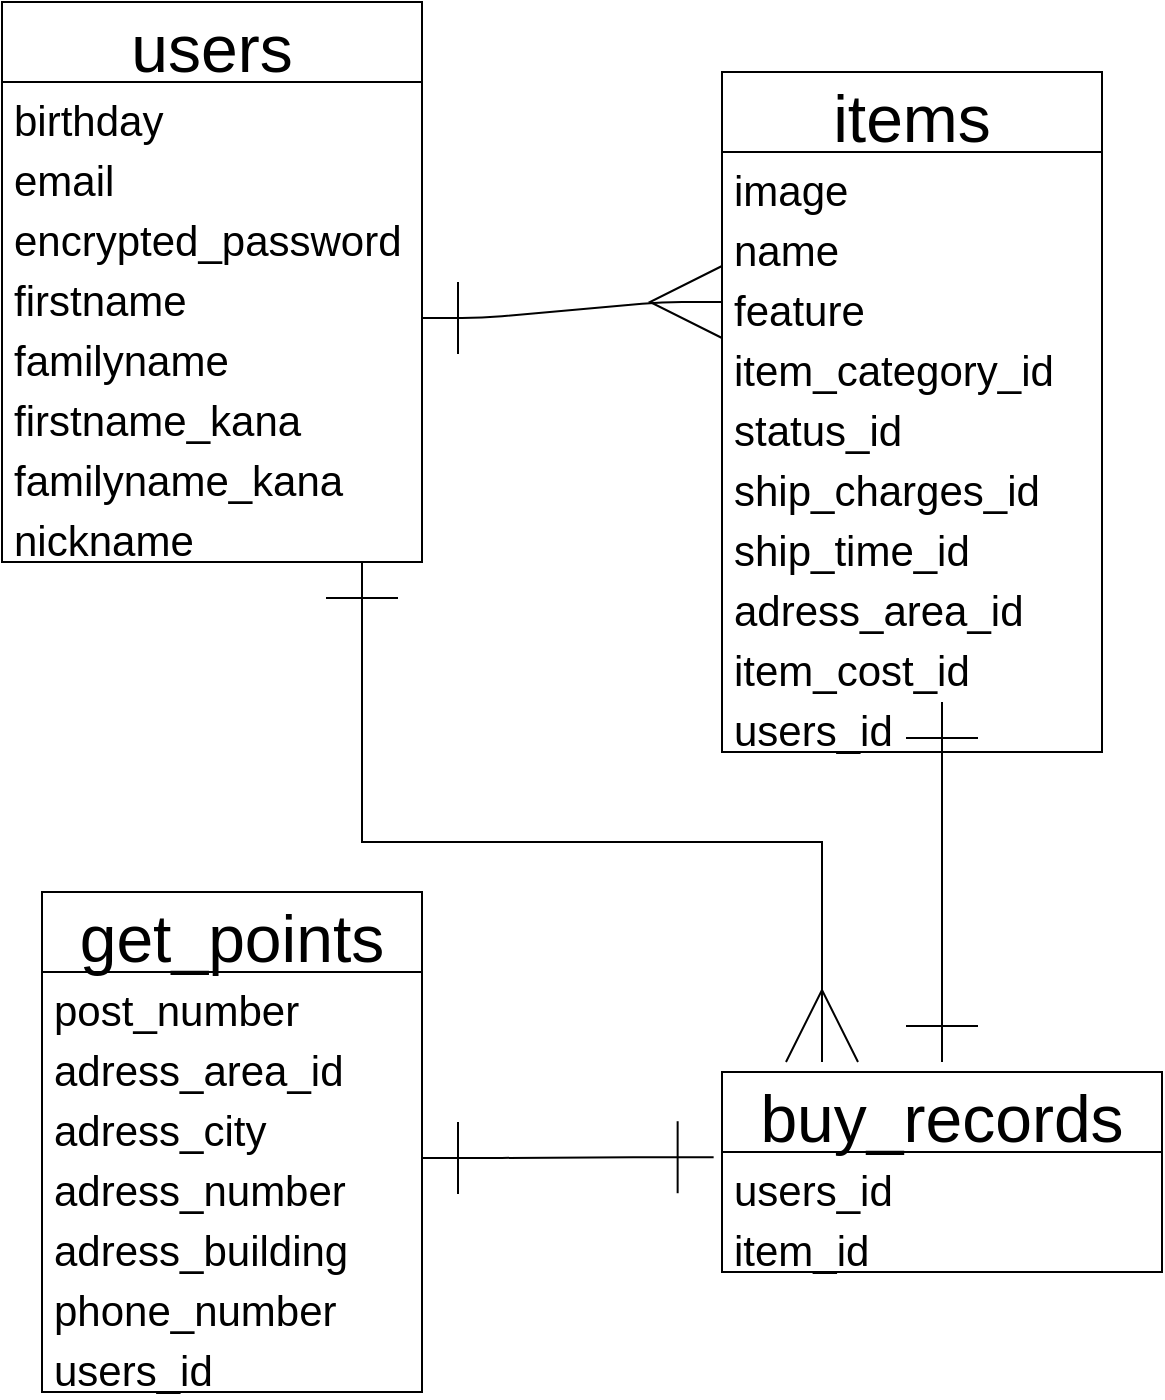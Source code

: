 <mxfile>
    <diagram id="EAxqVZLPwpsNZa_adAIV" name="ページ1">
        <mxGraphModel dx="1151" dy="713" grid="1" gridSize="10" guides="1" tooltips="1" connect="1" arrows="1" fold="1" page="1" pageScale="1" pageWidth="827" pageHeight="1169" math="0" shadow="0">
            <root>
                <mxCell id="0"/>
                <mxCell id="1" parent="0"/>
                <mxCell id="96" value="users" style="swimlane;fontStyle=0;childLayout=stackLayout;horizontal=1;startSize=40;horizontalStack=0;resizeParent=1;resizeParentMax=0;resizeLast=0;collapsible=1;marginBottom=0;align=center;fontSize=33;verticalAlign=bottom;" vertex="1" parent="1">
                    <mxGeometry x="100" y="80" width="210" height="280" as="geometry">
                        <mxRectangle x="220" y="490" width="50" height="26" as="alternateBounds"/>
                    </mxGeometry>
                </mxCell>
                <mxCell id="97" value="birthday" style="text;strokeColor=none;fillColor=none;spacingLeft=4;spacingRight=4;overflow=hidden;rotatable=0;points=[[0,0.5],[1,0.5]];portConstraint=eastwest;fontSize=21;" vertex="1" parent="96">
                    <mxGeometry y="40" width="210" height="30" as="geometry"/>
                </mxCell>
                <mxCell id="169" value="email" style="text;strokeColor=none;fillColor=none;spacingLeft=4;spacingRight=4;overflow=hidden;rotatable=0;points=[[0,0.5],[1,0.5]];portConstraint=eastwest;fontSize=21;" vertex="1" parent="96">
                    <mxGeometry y="70" width="210" height="30" as="geometry"/>
                </mxCell>
                <mxCell id="98" value="encrypted_password" style="text;strokeColor=none;fillColor=none;spacingLeft=4;spacingRight=4;overflow=hidden;rotatable=0;points=[[0,0.5],[1,0.5]];portConstraint=eastwest;fontSize=21;" vertex="1" parent="96">
                    <mxGeometry y="100" width="210" height="30" as="geometry"/>
                </mxCell>
                <mxCell id="108" value="firstname" style="text;strokeColor=none;fillColor=none;spacingLeft=4;spacingRight=4;overflow=hidden;rotatable=0;points=[[0,0.5],[1,0.5]];portConstraint=eastwest;fontSize=21;" vertex="1" parent="96">
                    <mxGeometry y="130" width="210" height="30" as="geometry"/>
                </mxCell>
                <mxCell id="110" value="familyname" style="text;strokeColor=none;fillColor=none;spacingLeft=4;spacingRight=4;overflow=hidden;rotatable=0;points=[[0,0.5],[1,0.5]];portConstraint=eastwest;fontSize=21;" vertex="1" parent="96">
                    <mxGeometry y="160" width="210" height="30" as="geometry"/>
                </mxCell>
                <mxCell id="111" value="firstname_kana" style="text;strokeColor=none;fillColor=none;spacingLeft=4;spacingRight=4;overflow=hidden;rotatable=0;points=[[0,0.5],[1,0.5]];portConstraint=eastwest;fontSize=21;" vertex="1" parent="96">
                    <mxGeometry y="190" width="210" height="30" as="geometry"/>
                </mxCell>
                <mxCell id="170" value="familyname_kana" style="text;strokeColor=none;fillColor=none;spacingLeft=4;spacingRight=4;overflow=hidden;rotatable=0;points=[[0,0.5],[1,0.5]];portConstraint=eastwest;fontSize=21;" vertex="1" parent="96">
                    <mxGeometry y="220" width="210" height="30" as="geometry"/>
                </mxCell>
                <mxCell id="112" value="nickname" style="text;strokeColor=none;fillColor=none;spacingLeft=4;spacingRight=4;overflow=hidden;rotatable=0;points=[[0,0.5],[1,0.5]];portConstraint=eastwest;fontSize=21;" vertex="1" parent="96">
                    <mxGeometry y="250" width="210" height="30" as="geometry"/>
                </mxCell>
                <mxCell id="121" value="items" style="swimlane;fontStyle=0;childLayout=stackLayout;horizontal=1;startSize=40;horizontalStack=0;resizeParent=1;resizeParentMax=0;resizeLast=0;collapsible=1;marginBottom=0;align=center;fontSize=33;verticalAlign=bottom;" vertex="1" parent="1">
                    <mxGeometry x="460" y="115" width="190" height="340" as="geometry">
                        <mxRectangle x="220" y="490" width="50" height="26" as="alternateBounds"/>
                    </mxGeometry>
                </mxCell>
                <mxCell id="122" value="image" style="text;strokeColor=none;fillColor=none;spacingLeft=4;spacingRight=4;overflow=hidden;rotatable=0;points=[[0,0.5],[1,0.5]];portConstraint=eastwest;fontSize=21;" vertex="1" parent="121">
                    <mxGeometry y="40" width="190" height="30" as="geometry"/>
                </mxCell>
                <mxCell id="123" value="name" style="text;strokeColor=none;fillColor=none;spacingLeft=4;spacingRight=4;overflow=hidden;rotatable=0;points=[[0,0.5],[1,0.5]];portConstraint=eastwest;fontSize=21;" vertex="1" parent="121">
                    <mxGeometry y="70" width="190" height="30" as="geometry"/>
                </mxCell>
                <mxCell id="124" value="feature" style="text;strokeColor=none;fillColor=none;spacingLeft=4;spacingRight=4;overflow=hidden;rotatable=0;points=[[0,0.5],[1,0.5]];portConstraint=eastwest;fontSize=21;" vertex="1" parent="121">
                    <mxGeometry y="100" width="190" height="30" as="geometry"/>
                </mxCell>
                <mxCell id="125" value="item_category_id" style="text;strokeColor=none;fillColor=none;spacingLeft=4;spacingRight=4;overflow=hidden;rotatable=0;points=[[0,0.5],[1,0.5]];portConstraint=eastwest;fontSize=21;" vertex="1" parent="121">
                    <mxGeometry y="130" width="190" height="30" as="geometry"/>
                </mxCell>
                <mxCell id="126" value="status_id" style="text;strokeColor=none;fillColor=none;spacingLeft=4;spacingRight=4;overflow=hidden;rotatable=0;points=[[0,0.5],[1,0.5]];portConstraint=eastwest;fontSize=21;" vertex="1" parent="121">
                    <mxGeometry y="160" width="190" height="30" as="geometry"/>
                </mxCell>
                <mxCell id="128" value="ship_charges_id" style="text;strokeColor=none;fillColor=none;spacingLeft=4;spacingRight=4;overflow=hidden;rotatable=0;points=[[0,0.5],[1,0.5]];portConstraint=eastwest;fontSize=21;" vertex="1" parent="121">
                    <mxGeometry y="190" width="190" height="30" as="geometry"/>
                </mxCell>
                <mxCell id="174" value="ship_time_id" style="text;strokeColor=none;fillColor=none;spacingLeft=4;spacingRight=4;overflow=hidden;rotatable=0;points=[[0,0.5],[1,0.5]];portConstraint=eastwest;fontSize=21;" vertex="1" parent="121">
                    <mxGeometry y="220" width="190" height="30" as="geometry"/>
                </mxCell>
                <mxCell id="130" value="adress_area_id" style="text;strokeColor=none;fillColor=none;spacingLeft=4;spacingRight=4;overflow=hidden;rotatable=0;points=[[0,0.5],[1,0.5]];portConstraint=eastwest;fontSize=21;" vertex="1" parent="121">
                    <mxGeometry y="250" width="190" height="30" as="geometry"/>
                </mxCell>
                <mxCell id="131" value="item_cost_id" style="text;strokeColor=none;fillColor=none;spacingLeft=4;spacingRight=4;overflow=hidden;rotatable=0;points=[[0,0.5],[1,0.5]];portConstraint=eastwest;fontSize=21;" vertex="1" parent="121">
                    <mxGeometry y="280" width="190" height="30" as="geometry"/>
                </mxCell>
                <mxCell id="127" value="users_id" style="text;strokeColor=none;fillColor=none;spacingLeft=4;spacingRight=4;overflow=hidden;rotatable=0;points=[[0,0.5],[1,0.5]];portConstraint=eastwest;fontSize=21;" vertex="1" parent="121">
                    <mxGeometry y="310" width="190" height="30" as="geometry"/>
                </mxCell>
                <mxCell id="136" value="" style="edgeStyle=entityRelationEdgeStyle;fontSize=12;html=1;endArrow=ERmany;startArrow=ERone;entryX=0;entryY=0.5;entryDx=0;entryDy=0;endSize=34;startFill=0;endFill=0;startSize=34;" edge="1" parent="1" target="124">
                    <mxGeometry width="100" height="100" relative="1" as="geometry">
                        <mxPoint x="310" y="238" as="sourcePoint"/>
                        <mxPoint x="520" y="350" as="targetPoint"/>
                    </mxGeometry>
                </mxCell>
                <mxCell id="140" value="buy_records" style="swimlane;fontStyle=0;childLayout=stackLayout;horizontal=1;startSize=40;horizontalStack=0;resizeParent=1;resizeParentMax=0;resizeLast=0;collapsible=1;marginBottom=0;align=center;fontSize=33;verticalAlign=bottom;" vertex="1" parent="1">
                    <mxGeometry x="460" y="615" width="220" height="100" as="geometry">
                        <mxRectangle x="220" y="490" width="50" height="26" as="alternateBounds"/>
                    </mxGeometry>
                </mxCell>
                <mxCell id="142" value="users_id" style="text;strokeColor=none;fillColor=none;spacingLeft=4;spacingRight=4;overflow=hidden;rotatable=0;points=[[0,0.5],[1,0.5]];portConstraint=eastwest;fontSize=21;" vertex="1" parent="140">
                    <mxGeometry y="40" width="220" height="30" as="geometry"/>
                </mxCell>
                <mxCell id="143" value="item_id" style="text;strokeColor=none;fillColor=none;spacingLeft=4;spacingRight=4;overflow=hidden;rotatable=0;points=[[0,0.5],[1,0.5]];portConstraint=eastwest;fontSize=21;" vertex="1" parent="140">
                    <mxGeometry y="70" width="220" height="30" as="geometry"/>
                </mxCell>
                <mxCell id="151" value="get_points" style="swimlane;fontStyle=0;childLayout=stackLayout;horizontal=1;startSize=40;horizontalStack=0;resizeParent=1;resizeParentMax=0;resizeLast=0;collapsible=1;marginBottom=0;align=center;fontSize=33;verticalAlign=bottom;" vertex="1" parent="1">
                    <mxGeometry x="120" y="525" width="190" height="250" as="geometry">
                        <mxRectangle x="220" y="490" width="50" height="26" as="alternateBounds"/>
                    </mxGeometry>
                </mxCell>
                <mxCell id="152" value="post_number" style="text;strokeColor=none;fillColor=none;spacingLeft=4;spacingRight=4;overflow=hidden;rotatable=0;points=[[0,0.5],[1,0.5]];portConstraint=eastwest;fontSize=21;" vertex="1" parent="151">
                    <mxGeometry y="40" width="190" height="30" as="geometry"/>
                </mxCell>
                <mxCell id="153" value="adress_area_id" style="text;strokeColor=none;fillColor=none;spacingLeft=4;spacingRight=4;overflow=hidden;rotatable=0;points=[[0,0.5],[1,0.5]];portConstraint=eastwest;fontSize=21;" vertex="1" parent="151">
                    <mxGeometry y="70" width="190" height="30" as="geometry"/>
                </mxCell>
                <mxCell id="154" value="adress_city" style="text;strokeColor=none;fillColor=none;spacingLeft=4;spacingRight=4;overflow=hidden;rotatable=0;points=[[0,0.5],[1,0.5]];portConstraint=eastwest;fontSize=21;" vertex="1" parent="151">
                    <mxGeometry y="100" width="190" height="30" as="geometry"/>
                </mxCell>
                <mxCell id="155" value="adress_number" style="text;strokeColor=none;fillColor=none;spacingLeft=4;spacingRight=4;overflow=hidden;rotatable=0;points=[[0,0.5],[1,0.5]];portConstraint=eastwest;fontSize=21;" vertex="1" parent="151">
                    <mxGeometry y="130" width="190" height="30" as="geometry"/>
                </mxCell>
                <mxCell id="173" value="adress_building" style="text;strokeColor=none;fillColor=none;spacingLeft=4;spacingRight=4;overflow=hidden;rotatable=0;points=[[0,0.5],[1,0.5]];portConstraint=eastwest;fontSize=21;" vertex="1" parent="151">
                    <mxGeometry y="160" width="190" height="30" as="geometry"/>
                </mxCell>
                <mxCell id="156" value="phone_number" style="text;strokeColor=none;fillColor=none;spacingLeft=4;spacingRight=4;overflow=hidden;rotatable=0;points=[[0,0.5],[1,0.5]];portConstraint=eastwest;fontSize=21;" vertex="1" parent="151">
                    <mxGeometry y="190" width="190" height="30" as="geometry"/>
                </mxCell>
                <mxCell id="157" value="users_id" style="text;strokeColor=none;fillColor=none;spacingLeft=4;spacingRight=4;overflow=hidden;rotatable=0;points=[[0,0.5],[1,0.5]];portConstraint=eastwest;fontSize=21;" vertex="1" parent="151">
                    <mxGeometry y="220" width="190" height="30" as="geometry"/>
                </mxCell>
                <mxCell id="167" style="edgeStyle=orthogonalEdgeStyle;rounded=0;orthogonalLoop=1;jettySize=auto;html=1;startArrow=ERmany;startFill=0;startSize=34;endArrow=ERone;endFill=0;endSize=34;fontSize=33;" edge="1" parent="1">
                    <mxGeometry relative="1" as="geometry">
                        <mxPoint x="280" y="360" as="targetPoint"/>
                        <mxPoint x="510" y="610" as="sourcePoint"/>
                        <Array as="points">
                            <mxPoint x="510" y="500"/>
                            <mxPoint x="280" y="500"/>
                        </Array>
                    </mxGeometry>
                </mxCell>
                <mxCell id="168" style="edgeStyle=orthogonalEdgeStyle;rounded=0;orthogonalLoop=1;jettySize=auto;html=1;startArrow=ERone;startFill=0;startSize=34;endArrow=ERone;endFill=0;endSize=34;fontSize=33;" edge="1" parent="1">
                    <mxGeometry relative="1" as="geometry">
                        <mxPoint x="570" y="430" as="targetPoint"/>
                        <mxPoint x="570" y="610" as="sourcePoint"/>
                        <Array as="points">
                            <mxPoint x="570" y="570"/>
                            <mxPoint x="570" y="570"/>
                        </Array>
                    </mxGeometry>
                </mxCell>
                <mxCell id="172" value="" style="edgeStyle=entityRelationEdgeStyle;fontSize=12;html=1;endArrow=ERone;startArrow=ERone;entryX=-0.019;entryY=0.087;entryDx=0;entryDy=0;endSize=34;startFill=0;endFill=0;startSize=34;entryPerimeter=0;" edge="1" parent="1" target="142">
                    <mxGeometry width="100" height="100" relative="1" as="geometry">
                        <mxPoint x="310" y="658" as="sourcePoint"/>
                        <mxPoint x="460.0" y="650.0" as="targetPoint"/>
                    </mxGeometry>
                </mxCell>
            </root>
        </mxGraphModel>
    </diagram>
</mxfile>